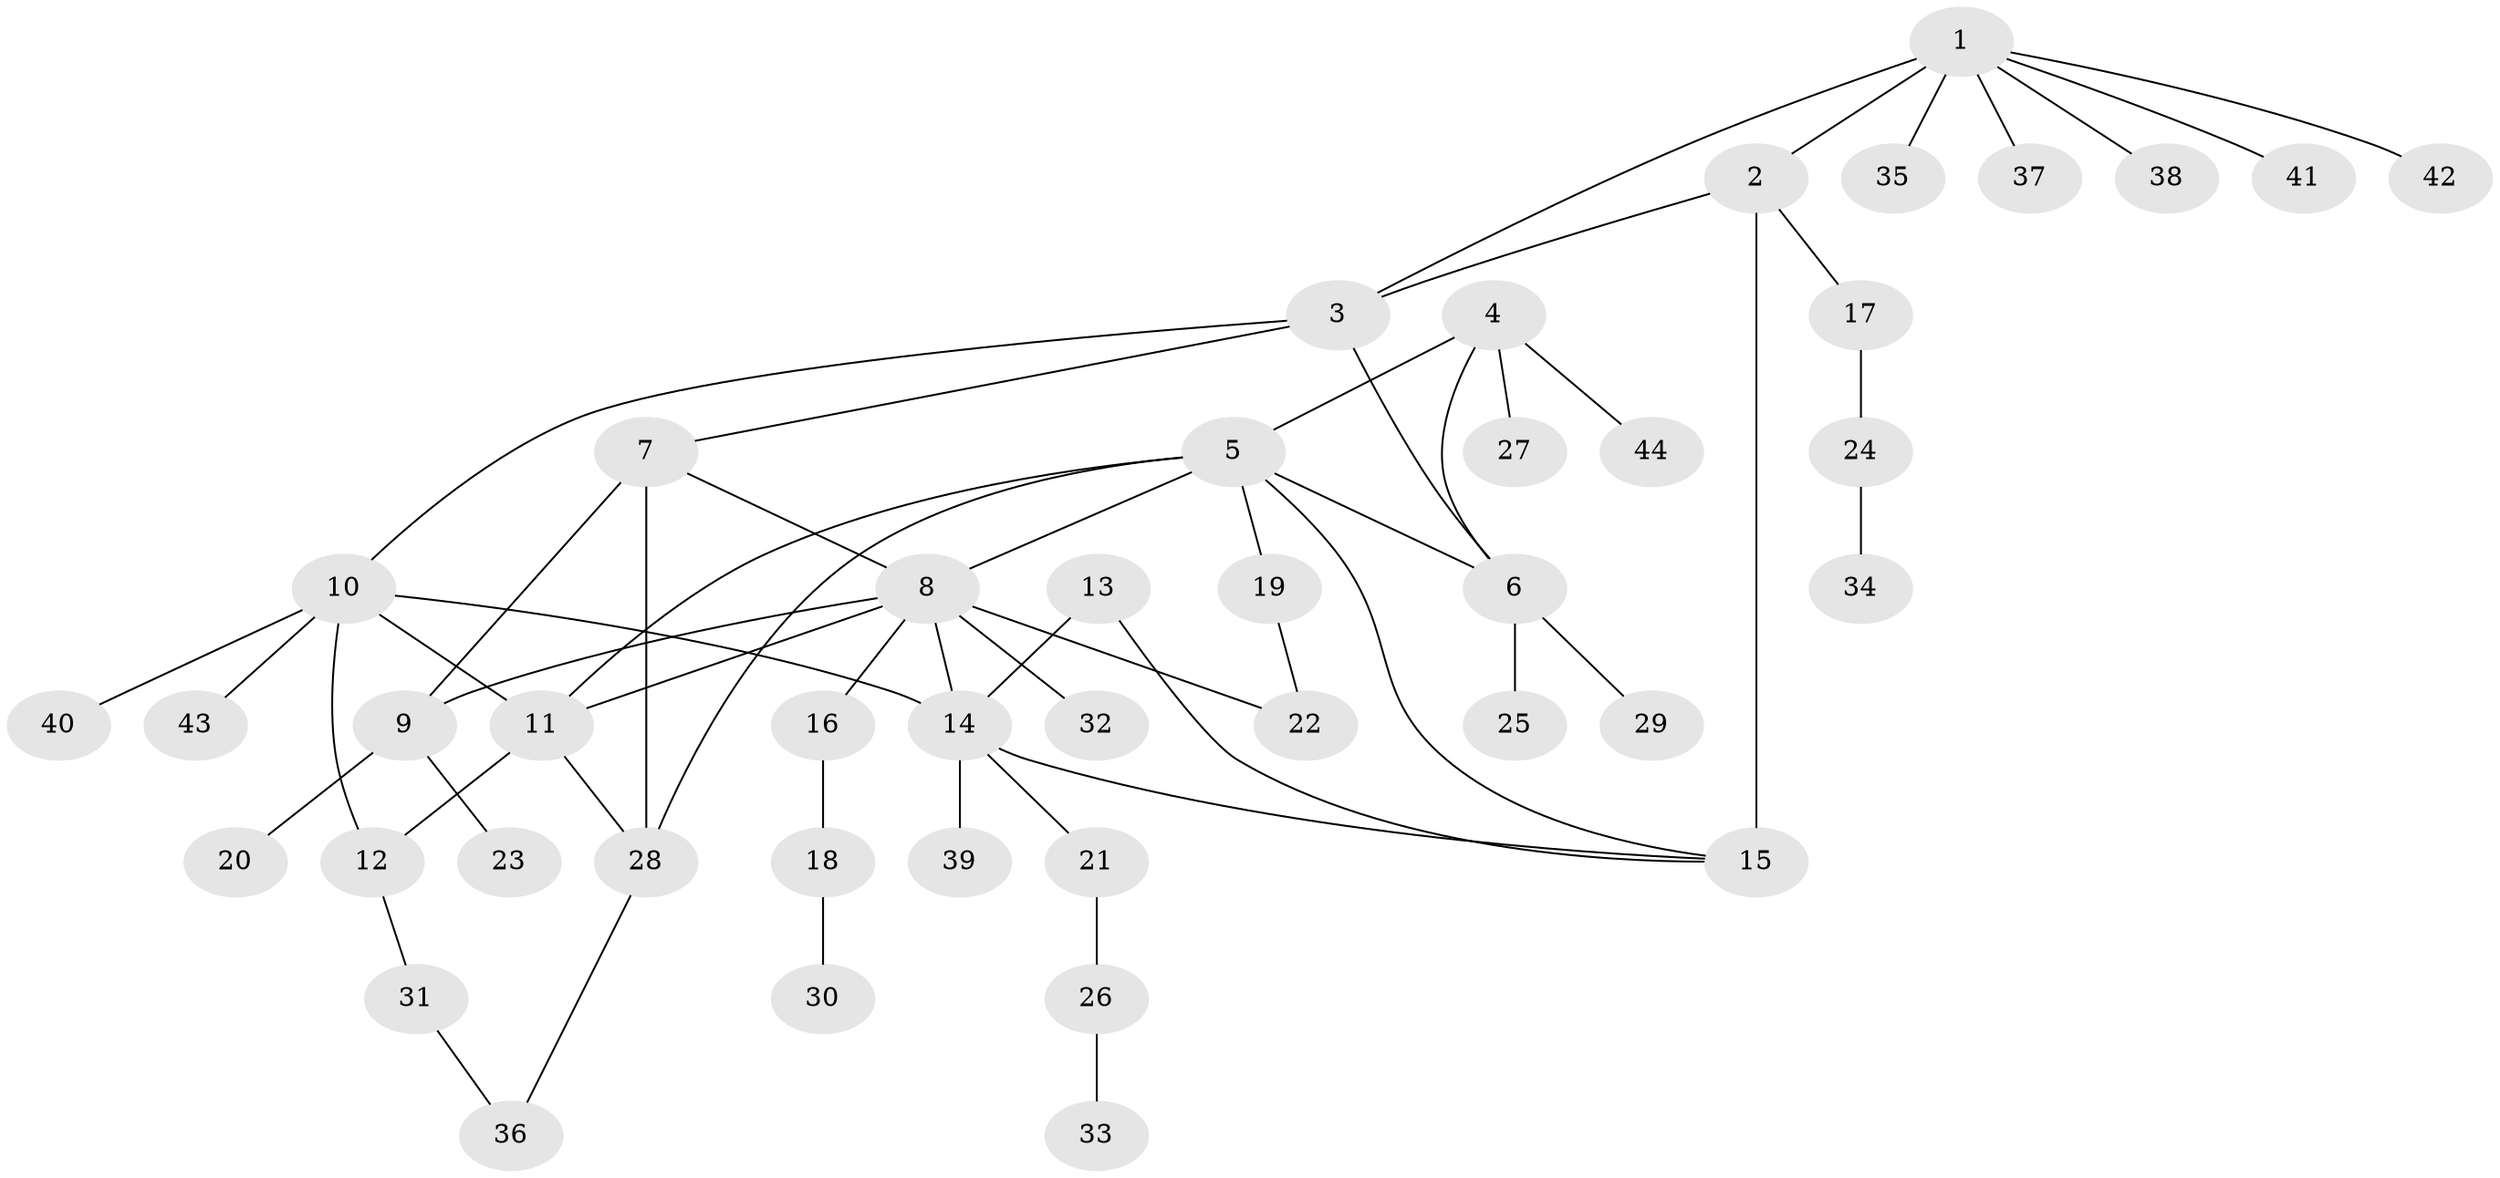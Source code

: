// original degree distribution, {9: 0.0273972602739726, 4: 0.0410958904109589, 5: 0.0684931506849315, 8: 0.0410958904109589, 7: 0.0136986301369863, 3: 0.0821917808219178, 1: 0.5205479452054794, 2: 0.1917808219178082, 6: 0.0136986301369863}
// Generated by graph-tools (version 1.1) at 2025/52/03/04/25 22:52:25]
// undirected, 44 vertices, 58 edges
graph export_dot {
  node [color=gray90,style=filled];
  1;
  2;
  3;
  4;
  5;
  6;
  7;
  8;
  9;
  10;
  11;
  12;
  13;
  14;
  15;
  16;
  17;
  18;
  19;
  20;
  21;
  22;
  23;
  24;
  25;
  26;
  27;
  28;
  29;
  30;
  31;
  32;
  33;
  34;
  35;
  36;
  37;
  38;
  39;
  40;
  41;
  42;
  43;
  44;
  1 -- 2 [weight=2.0];
  1 -- 3 [weight=1.0];
  1 -- 35 [weight=1.0];
  1 -- 37 [weight=1.0];
  1 -- 38 [weight=1.0];
  1 -- 41 [weight=1.0];
  1 -- 42 [weight=1.0];
  2 -- 3 [weight=1.0];
  2 -- 15 [weight=4.0];
  2 -- 17 [weight=1.0];
  3 -- 6 [weight=1.0];
  3 -- 7 [weight=1.0];
  3 -- 10 [weight=1.0];
  4 -- 5 [weight=1.0];
  4 -- 6 [weight=1.0];
  4 -- 27 [weight=1.0];
  4 -- 44 [weight=1.0];
  5 -- 6 [weight=1.0];
  5 -- 8 [weight=1.0];
  5 -- 11 [weight=1.0];
  5 -- 15 [weight=1.0];
  5 -- 19 [weight=1.0];
  5 -- 28 [weight=1.0];
  6 -- 25 [weight=1.0];
  6 -- 29 [weight=1.0];
  7 -- 8 [weight=1.0];
  7 -- 9 [weight=1.0];
  7 -- 28 [weight=2.0];
  8 -- 9 [weight=1.0];
  8 -- 11 [weight=1.0];
  8 -- 14 [weight=1.0];
  8 -- 16 [weight=1.0];
  8 -- 22 [weight=1.0];
  8 -- 32 [weight=1.0];
  9 -- 20 [weight=1.0];
  9 -- 23 [weight=1.0];
  10 -- 11 [weight=1.0];
  10 -- 12 [weight=1.0];
  10 -- 14 [weight=1.0];
  10 -- 40 [weight=1.0];
  10 -- 43 [weight=1.0];
  11 -- 12 [weight=1.0];
  11 -- 28 [weight=1.0];
  12 -- 31 [weight=1.0];
  13 -- 14 [weight=1.0];
  13 -- 15 [weight=1.0];
  14 -- 15 [weight=1.0];
  14 -- 21 [weight=1.0];
  14 -- 39 [weight=2.0];
  16 -- 18 [weight=1.0];
  17 -- 24 [weight=1.0];
  18 -- 30 [weight=1.0];
  19 -- 22 [weight=1.0];
  21 -- 26 [weight=1.0];
  24 -- 34 [weight=1.0];
  26 -- 33 [weight=1.0];
  28 -- 36 [weight=1.0];
  31 -- 36 [weight=1.0];
}
